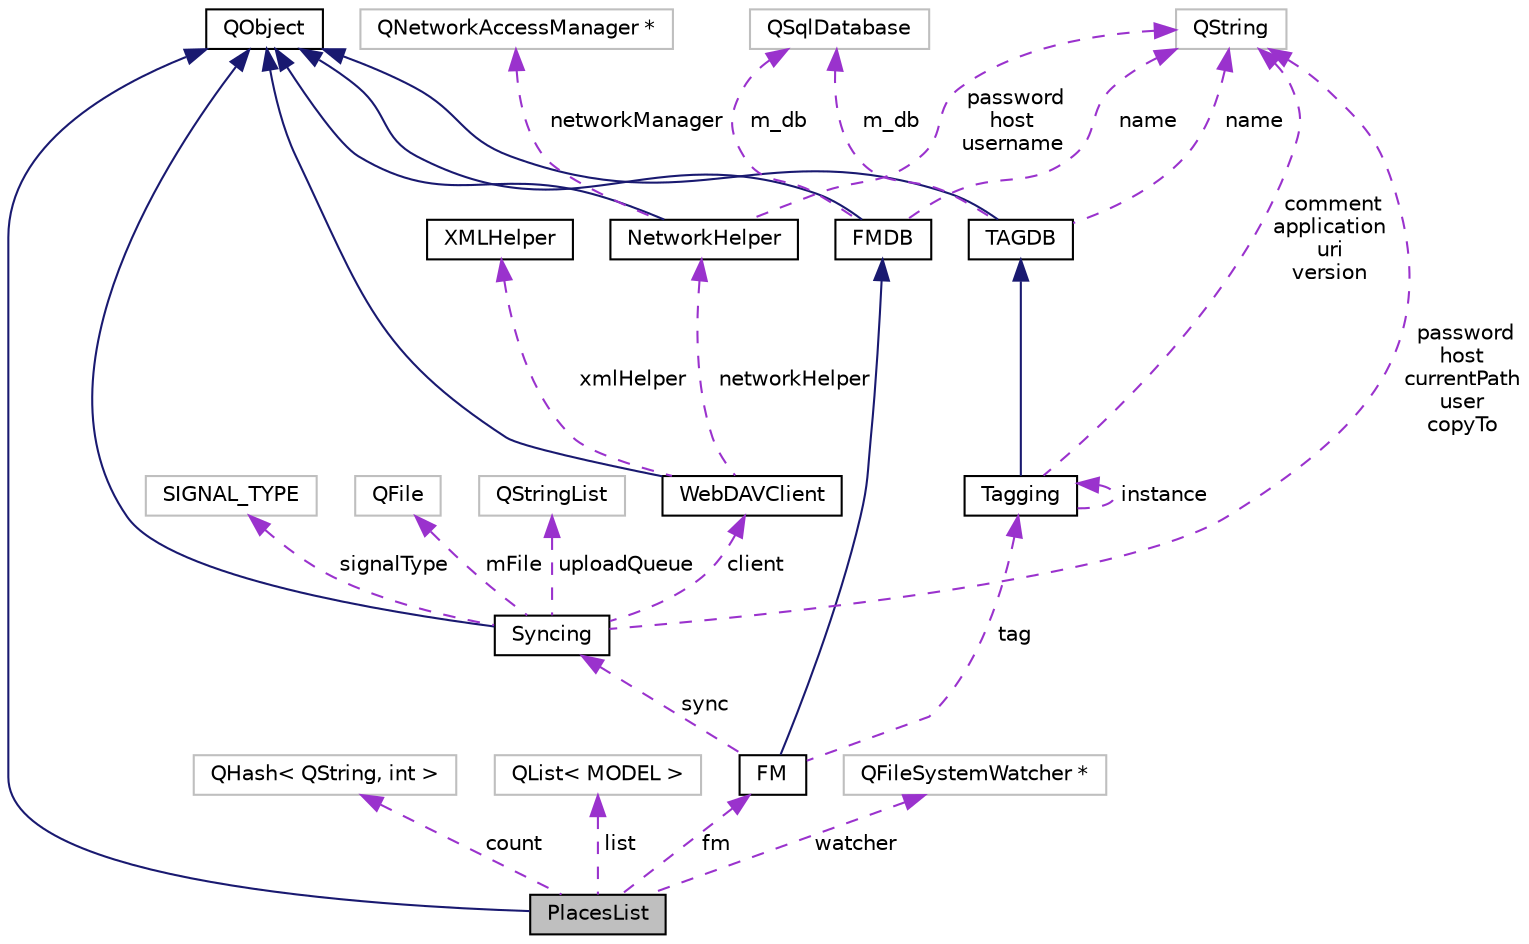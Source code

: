 digraph "PlacesList"
{
 // INTERACTIVE_SVG=YES
 // LATEX_PDF_SIZE
  edge [fontname="Helvetica",fontsize="10",labelfontname="Helvetica",labelfontsize="10"];
  node [fontname="Helvetica",fontsize="10",shape=record];
  Node2 [label="PlacesList",height=0.2,width=0.4,color="black", fillcolor="grey75", style="filled", fontcolor="black",tooltip=" "];
  Node3 -> Node2 [dir="back",color="midnightblue",fontsize="10",style="solid",fontname="Helvetica"];
  Node3 [label="QObject",height=0.2,width=0.4,color="black", fillcolor="white", style="filled",URL="$class_q_object.html",tooltip=" "];
  Node4 -> Node2 [dir="back",color="darkorchid3",fontsize="10",style="dashed",label=" count" ,fontname="Helvetica"];
  Node4 [label="QHash\< QString, int \>",height=0.2,width=0.4,color="grey75", fillcolor="white", style="filled",tooltip=" "];
  Node5 -> Node2 [dir="back",color="darkorchid3",fontsize="10",style="dashed",label=" list" ,fontname="Helvetica"];
  Node5 [label="QList\< MODEL \>",height=0.2,width=0.4,color="grey75", fillcolor="white", style="filled",tooltip=" "];
  Node6 -> Node2 [dir="back",color="darkorchid3",fontsize="10",style="dashed",label=" fm" ,fontname="Helvetica"];
  Node6 [label="FM",height=0.2,width=0.4,color="black", fillcolor="white", style="filled",URL="$class_f_m.html",tooltip=" "];
  Node7 -> Node6 [dir="back",color="midnightblue",fontsize="10",style="solid",fontname="Helvetica"];
  Node7 [label="FMDB",height=0.2,width=0.4,color="black", fillcolor="white", style="filled",URL="$class_f_m_d_b.html",tooltip=" "];
  Node3 -> Node7 [dir="back",color="midnightblue",fontsize="10",style="solid",fontname="Helvetica"];
  Node8 -> Node7 [dir="back",color="darkorchid3",fontsize="10",style="dashed",label=" name" ,fontname="Helvetica"];
  Node8 [label="QString",height=0.2,width=0.4,color="grey75", fillcolor="white", style="filled",tooltip=" "];
  Node9 -> Node7 [dir="back",color="darkorchid3",fontsize="10",style="dashed",label=" m_db" ,fontname="Helvetica"];
  Node9 [label="QSqlDatabase",height=0.2,width=0.4,color="grey75", fillcolor="white", style="filled",tooltip=" "];
  Node10 -> Node6 [dir="back",color="darkorchid3",fontsize="10",style="dashed",label=" tag" ,fontname="Helvetica"];
  Node10 [label="Tagging",height=0.2,width=0.4,color="black", fillcolor="white", style="filled",URL="$class_tagging.html",tooltip=" "];
  Node11 -> Node10 [dir="back",color="midnightblue",fontsize="10",style="solid",fontname="Helvetica"];
  Node11 [label="TAGDB",height=0.2,width=0.4,color="black", fillcolor="white", style="filled",URL="$class_t_a_g_d_b.html",tooltip=" "];
  Node3 -> Node11 [dir="back",color="midnightblue",fontsize="10",style="solid",fontname="Helvetica"];
  Node8 -> Node11 [dir="back",color="darkorchid3",fontsize="10",style="dashed",label=" name" ,fontname="Helvetica"];
  Node9 -> Node11 [dir="back",color="darkorchid3",fontsize="10",style="dashed",label=" m_db" ,fontname="Helvetica"];
  Node8 -> Node10 [dir="back",color="darkorchid3",fontsize="10",style="dashed",label=" comment\napplication\nuri\nversion" ,fontname="Helvetica"];
  Node10 -> Node10 [dir="back",color="darkorchid3",fontsize="10",style="dashed",label=" instance" ,fontname="Helvetica"];
  Node12 -> Node6 [dir="back",color="darkorchid3",fontsize="10",style="dashed",label=" sync" ,fontname="Helvetica"];
  Node12 [label="Syncing",height=0.2,width=0.4,color="black", fillcolor="white", style="filled",URL="$class_syncing.html",tooltip=" "];
  Node3 -> Node12 [dir="back",color="midnightblue",fontsize="10",style="solid",fontname="Helvetica"];
  Node13 -> Node12 [dir="back",color="darkorchid3",fontsize="10",style="dashed",label=" signalType" ,fontname="Helvetica"];
  Node13 [label="SIGNAL_TYPE",height=0.2,width=0.4,color="grey75", fillcolor="white", style="filled",tooltip=" "];
  Node8 -> Node12 [dir="back",color="darkorchid3",fontsize="10",style="dashed",label=" password\nhost\ncurrentPath\nuser\ncopyTo" ,fontname="Helvetica"];
  Node14 -> Node12 [dir="back",color="darkorchid3",fontsize="10",style="dashed",label=" mFile" ,fontname="Helvetica"];
  Node14 [label="QFile",height=0.2,width=0.4,color="grey75", fillcolor="white", style="filled",tooltip=" "];
  Node15 -> Node12 [dir="back",color="darkorchid3",fontsize="10",style="dashed",label=" client" ,fontname="Helvetica"];
  Node15 [label="WebDAVClient",height=0.2,width=0.4,color="black", fillcolor="white", style="filled",URL="$class_web_d_a_v_client.html",tooltip=" "];
  Node3 -> Node15 [dir="back",color="midnightblue",fontsize="10",style="solid",fontname="Helvetica"];
  Node16 -> Node15 [dir="back",color="darkorchid3",fontsize="10",style="dashed",label=" xmlHelper" ,fontname="Helvetica"];
  Node16 [label="XMLHelper",height=0.2,width=0.4,color="black", fillcolor="white", style="filled",URL="$class_x_m_l_helper.html",tooltip=" "];
  Node17 -> Node15 [dir="back",color="darkorchid3",fontsize="10",style="dashed",label=" networkHelper" ,fontname="Helvetica"];
  Node17 [label="NetworkHelper",height=0.2,width=0.4,color="black", fillcolor="white", style="filled",URL="$class_network_helper.html",tooltip=" "];
  Node3 -> Node17 [dir="back",color="midnightblue",fontsize="10",style="solid",fontname="Helvetica"];
  Node18 -> Node17 [dir="back",color="darkorchid3",fontsize="10",style="dashed",label=" networkManager" ,fontname="Helvetica"];
  Node18 [label="QNetworkAccessManager *",height=0.2,width=0.4,color="grey75", fillcolor="white", style="filled",tooltip=" "];
  Node8 -> Node17 [dir="back",color="darkorchid3",fontsize="10",style="dashed",label=" password\nhost\nusername" ,fontname="Helvetica"];
  Node19 -> Node12 [dir="back",color="darkorchid3",fontsize="10",style="dashed",label=" uploadQueue" ,fontname="Helvetica"];
  Node19 [label="QStringList",height=0.2,width=0.4,color="grey75", fillcolor="white", style="filled",tooltip=" "];
  Node20 -> Node2 [dir="back",color="darkorchid3",fontsize="10",style="dashed",label=" watcher" ,fontname="Helvetica"];
  Node20 [label="QFileSystemWatcher *",height=0.2,width=0.4,color="grey75", fillcolor="white", style="filled",tooltip=" "];
}
